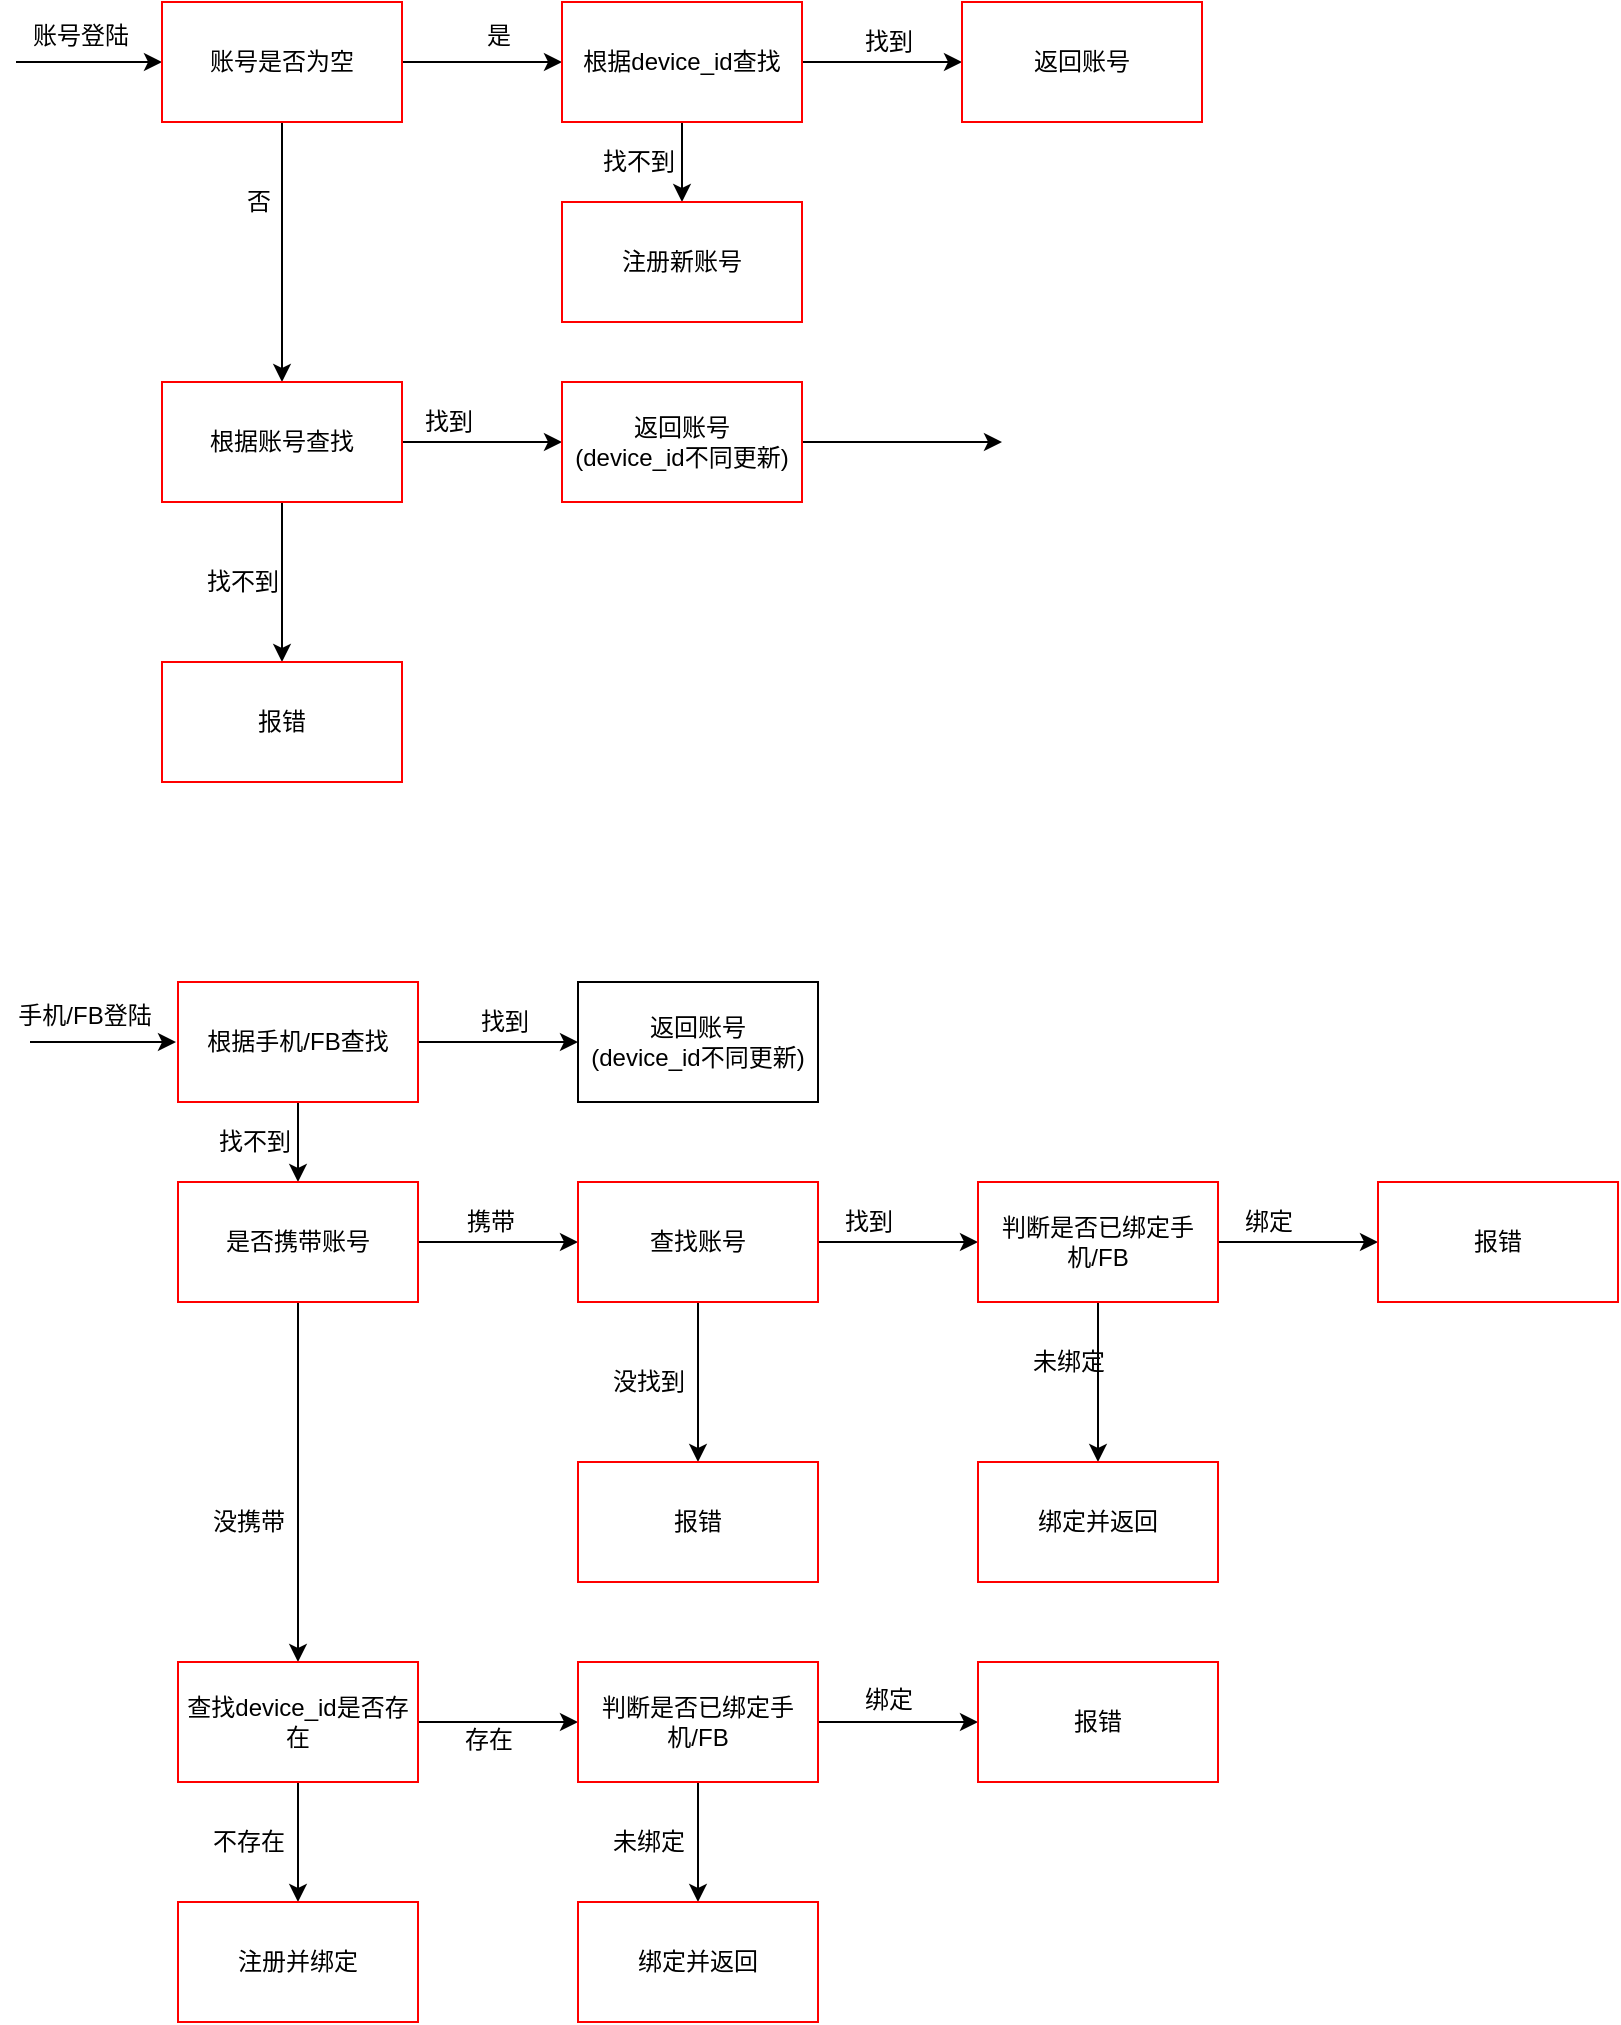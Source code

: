 <mxfile version="14.6.9" type="github">
  <diagram id="_5SUATx5Qh94MsyphIVc" name="Page-1">
    <mxGraphModel dx="1422" dy="756" grid="1" gridSize="10" guides="1" tooltips="1" connect="1" arrows="1" fold="1" page="1" pageScale="1" pageWidth="827" pageHeight="1169" math="0" shadow="0">
      <root>
        <mxCell id="0" />
        <mxCell id="1" parent="0" />
        <mxCell id="siiP2Zlp8xh198dHxCed-1" value="" style="endArrow=classic;html=1;" parent="1" target="siiP2Zlp8xh198dHxCed-2" edge="1">
          <mxGeometry width="50" height="50" relative="1" as="geometry">
            <mxPoint x="74" y="320" as="sourcePoint" />
            <mxPoint x="207" y="320" as="targetPoint" />
          </mxGeometry>
        </mxCell>
        <mxCell id="siiP2Zlp8xh198dHxCed-5" value="" style="edgeStyle=orthogonalEdgeStyle;rounded=0;orthogonalLoop=1;jettySize=auto;html=1;" parent="1" source="siiP2Zlp8xh198dHxCed-2" target="siiP2Zlp8xh198dHxCed-4" edge="1">
          <mxGeometry relative="1" as="geometry" />
        </mxCell>
        <mxCell id="siiP2Zlp8xh198dHxCed-9" value="" style="edgeStyle=orthogonalEdgeStyle;rounded=0;orthogonalLoop=1;jettySize=auto;html=1;" parent="1" source="siiP2Zlp8xh198dHxCed-2" target="siiP2Zlp8xh198dHxCed-8" edge="1">
          <mxGeometry relative="1" as="geometry" />
        </mxCell>
        <mxCell id="siiP2Zlp8xh198dHxCed-2" value="账号是否为空" style="rounded=0;whiteSpace=wrap;html=1;strokeColor=#FF0000;" parent="1" vertex="1">
          <mxGeometry x="147" y="290" width="120" height="60" as="geometry" />
        </mxCell>
        <mxCell id="siiP2Zlp8xh198dHxCed-3" value="账号登陆" style="text;html=1;strokeColor=none;fillColor=none;align=center;verticalAlign=middle;whiteSpace=wrap;rounded=0;" parent="1" vertex="1">
          <mxGeometry x="73" y="297" width="67" height="20" as="geometry" />
        </mxCell>
        <mxCell id="siiP2Zlp8xh198dHxCed-11" value="" style="edgeStyle=orthogonalEdgeStyle;rounded=0;orthogonalLoop=1;jettySize=auto;html=1;" parent="1" source="siiP2Zlp8xh198dHxCed-4" target="siiP2Zlp8xh198dHxCed-10" edge="1">
          <mxGeometry relative="1" as="geometry" />
        </mxCell>
        <mxCell id="siiP2Zlp8xh198dHxCed-14" value="" style="edgeStyle=orthogonalEdgeStyle;rounded=0;orthogonalLoop=1;jettySize=auto;html=1;" parent="1" source="siiP2Zlp8xh198dHxCed-4" target="siiP2Zlp8xh198dHxCed-13" edge="1">
          <mxGeometry relative="1" as="geometry" />
        </mxCell>
        <mxCell id="siiP2Zlp8xh198dHxCed-4" value="根据device_id查找" style="whiteSpace=wrap;html=1;rounded=0;strokeColor=#FF0000;" parent="1" vertex="1">
          <mxGeometry x="347" y="290" width="120" height="60" as="geometry" />
        </mxCell>
        <mxCell id="siiP2Zlp8xh198dHxCed-6" value="是" style="text;html=1;align=center;verticalAlign=middle;resizable=0;points=[];autosize=1;" parent="1" vertex="1">
          <mxGeometry x="300" y="297" width="30" height="20" as="geometry" />
        </mxCell>
        <mxCell id="siiP2Zlp8xh198dHxCed-7" value="否" style="text;html=1;align=center;verticalAlign=middle;resizable=0;points=[];autosize=1;" parent="1" vertex="1">
          <mxGeometry x="180" y="380" width="30" height="20" as="geometry" />
        </mxCell>
        <mxCell id="siiP2Zlp8xh198dHxCed-19" value="" style="edgeStyle=orthogonalEdgeStyle;rounded=0;orthogonalLoop=1;jettySize=auto;html=1;" parent="1" source="siiP2Zlp8xh198dHxCed-8" target="siiP2Zlp8xh198dHxCed-18" edge="1">
          <mxGeometry relative="1" as="geometry" />
        </mxCell>
        <mxCell id="siiP2Zlp8xh198dHxCed-22" value="" style="edgeStyle=orthogonalEdgeStyle;rounded=0;orthogonalLoop=1;jettySize=auto;html=1;" parent="1" source="siiP2Zlp8xh198dHxCed-8" target="siiP2Zlp8xh198dHxCed-21" edge="1">
          <mxGeometry relative="1" as="geometry" />
        </mxCell>
        <mxCell id="siiP2Zlp8xh198dHxCed-8" value="根据账号查找" style="whiteSpace=wrap;html=1;rounded=0;strokeColor=#FF0000;" parent="1" vertex="1">
          <mxGeometry x="147" y="480" width="120" height="60" as="geometry" />
        </mxCell>
        <mxCell id="siiP2Zlp8xh198dHxCed-10" value="返回账号" style="whiteSpace=wrap;html=1;rounded=0;strokeColor=#FF0000;" parent="1" vertex="1">
          <mxGeometry x="547" y="290" width="120" height="60" as="geometry" />
        </mxCell>
        <mxCell id="siiP2Zlp8xh198dHxCed-12" value="找到" style="text;html=1;align=center;verticalAlign=middle;resizable=0;points=[];autosize=1;" parent="1" vertex="1">
          <mxGeometry x="490" y="300" width="40" height="20" as="geometry" />
        </mxCell>
        <mxCell id="siiP2Zlp8xh198dHxCed-13" value="注册新账号" style="whiteSpace=wrap;html=1;rounded=0;strokeColor=#FF0000;" parent="1" vertex="1">
          <mxGeometry x="347" y="390" width="120" height="60" as="geometry" />
        </mxCell>
        <mxCell id="siiP2Zlp8xh198dHxCed-15" value="找不到" style="text;html=1;align=center;verticalAlign=middle;resizable=0;points=[];autosize=1;" parent="1" vertex="1">
          <mxGeometry x="360" y="360" width="50" height="20" as="geometry" />
        </mxCell>
        <mxCell id="siiP2Zlp8xh198dHxCed-94" value="" style="edgeStyle=orthogonalEdgeStyle;rounded=0;orthogonalLoop=1;jettySize=auto;html=1;" parent="1" source="siiP2Zlp8xh198dHxCed-18" edge="1">
          <mxGeometry relative="1" as="geometry">
            <mxPoint x="567" y="510" as="targetPoint" />
          </mxGeometry>
        </mxCell>
        <mxCell id="siiP2Zlp8xh198dHxCed-18" value="返回账号&lt;br&gt;(device_id不同更新)" style="whiteSpace=wrap;html=1;rounded=0;strokeColor=#FF0000;" parent="1" vertex="1">
          <mxGeometry x="347" y="480" width="120" height="60" as="geometry" />
        </mxCell>
        <mxCell id="siiP2Zlp8xh198dHxCed-20" value="找到" style="text;html=1;align=center;verticalAlign=middle;resizable=0;points=[];autosize=1;" parent="1" vertex="1">
          <mxGeometry x="270" y="490" width="40" height="20" as="geometry" />
        </mxCell>
        <mxCell id="siiP2Zlp8xh198dHxCed-21" value="报错" style="whiteSpace=wrap;html=1;rounded=0;strokeColor=#FF0000;" parent="1" vertex="1">
          <mxGeometry x="147" y="620" width="120" height="60" as="geometry" />
        </mxCell>
        <mxCell id="siiP2Zlp8xh198dHxCed-23" value="找不到" style="text;html=1;align=center;verticalAlign=middle;resizable=0;points=[];autosize=1;" parent="1" vertex="1">
          <mxGeometry x="162" y="570" width="50" height="20" as="geometry" />
        </mxCell>
        <mxCell id="siiP2Zlp8xh198dHxCed-24" value="" style="endArrow=classic;html=1;" parent="1" edge="1">
          <mxGeometry width="50" height="50" relative="1" as="geometry">
            <mxPoint x="81" y="810" as="sourcePoint" />
            <mxPoint x="154" y="810" as="targetPoint" />
          </mxGeometry>
        </mxCell>
        <mxCell id="siiP2Zlp8xh198dHxCed-28" value="手机/FB登陆" style="text;html=1;strokeColor=none;fillColor=none;align=center;verticalAlign=middle;whiteSpace=wrap;rounded=0;" parent="1" vertex="1">
          <mxGeometry x="70" y="787" width="77" height="20" as="geometry" />
        </mxCell>
        <mxCell id="siiP2Zlp8xh198dHxCed-29" value="" style="edgeStyle=orthogonalEdgeStyle;rounded=0;orthogonalLoop=1;jettySize=auto;html=1;" parent="1" source="siiP2Zlp8xh198dHxCed-31" target="siiP2Zlp8xh198dHxCed-37" edge="1">
          <mxGeometry relative="1" as="geometry" />
        </mxCell>
        <mxCell id="siiP2Zlp8xh198dHxCed-30" value="" style="edgeStyle=orthogonalEdgeStyle;rounded=0;orthogonalLoop=1;jettySize=auto;html=1;" parent="1" source="siiP2Zlp8xh198dHxCed-31" target="siiP2Zlp8xh198dHxCed-39" edge="1">
          <mxGeometry relative="1" as="geometry" />
        </mxCell>
        <mxCell id="siiP2Zlp8xh198dHxCed-31" value="根据手机/FB查找" style="whiteSpace=wrap;html=1;rounded=0;strokeColor=#FF0000;" parent="1" vertex="1">
          <mxGeometry x="155" y="780" width="120" height="60" as="geometry" />
        </mxCell>
        <mxCell id="siiP2Zlp8xh198dHxCed-37" value="返回账号&lt;br&gt;(device_id不同更新)" style="whiteSpace=wrap;html=1;rounded=0;" parent="1" vertex="1">
          <mxGeometry x="355" y="780" width="120" height="60" as="geometry" />
        </mxCell>
        <mxCell id="siiP2Zlp8xh198dHxCed-38" value="找到" style="text;html=1;align=center;verticalAlign=middle;resizable=0;points=[];autosize=1;" parent="1" vertex="1">
          <mxGeometry x="298" y="790" width="40" height="20" as="geometry" />
        </mxCell>
        <mxCell id="siiP2Zlp8xh198dHxCed-46" value="" style="edgeStyle=orthogonalEdgeStyle;rounded=0;orthogonalLoop=1;jettySize=auto;html=1;" parent="1" source="siiP2Zlp8xh198dHxCed-39" target="siiP2Zlp8xh198dHxCed-45" edge="1">
          <mxGeometry relative="1" as="geometry" />
        </mxCell>
        <mxCell id="siiP2Zlp8xh198dHxCed-75" value="" style="edgeStyle=orthogonalEdgeStyle;rounded=0;orthogonalLoop=1;jettySize=auto;html=1;entryX=0.5;entryY=0;entryDx=0;entryDy=0;" parent="1" source="siiP2Zlp8xh198dHxCed-39" target="siiP2Zlp8xh198dHxCed-41" edge="1">
          <mxGeometry relative="1" as="geometry">
            <mxPoint x="215" y="1020" as="targetPoint" />
          </mxGeometry>
        </mxCell>
        <mxCell id="siiP2Zlp8xh198dHxCed-39" value="是否携带账号" style="whiteSpace=wrap;html=1;rounded=0;strokeColor=#FF0000;" parent="1" vertex="1">
          <mxGeometry x="155" y="880" width="120" height="60" as="geometry" />
        </mxCell>
        <mxCell id="siiP2Zlp8xh198dHxCed-40" value="找不到" style="text;html=1;align=center;verticalAlign=middle;resizable=0;points=[];autosize=1;" parent="1" vertex="1">
          <mxGeometry x="168" y="850" width="50" height="20" as="geometry" />
        </mxCell>
        <mxCell id="siiP2Zlp8xh198dHxCed-69" value="" style="edgeStyle=orthogonalEdgeStyle;rounded=0;orthogonalLoop=1;jettySize=auto;html=1;entryX=0;entryY=0.5;entryDx=0;entryDy=0;" parent="1" source="siiP2Zlp8xh198dHxCed-41" target="siiP2Zlp8xh198dHxCed-84" edge="1">
          <mxGeometry relative="1" as="geometry">
            <mxPoint x="320" y="1100" as="targetPoint" />
          </mxGeometry>
        </mxCell>
        <mxCell id="siiP2Zlp8xh198dHxCed-72" value="" style="edgeStyle=orthogonalEdgeStyle;rounded=0;orthogonalLoop=1;jettySize=auto;html=1;" parent="1" source="siiP2Zlp8xh198dHxCed-41" target="siiP2Zlp8xh198dHxCed-71" edge="1">
          <mxGeometry relative="1" as="geometry" />
        </mxCell>
        <mxCell id="siiP2Zlp8xh198dHxCed-41" value="&lt;span&gt;查找device_id是否存在&lt;/span&gt;" style="whiteSpace=wrap;html=1;rounded=0;strokeColor=#FF0000;" parent="1" vertex="1">
          <mxGeometry x="155" y="1120" width="120" height="60" as="geometry" />
        </mxCell>
        <mxCell id="siiP2Zlp8xh198dHxCed-42" value="没携带" style="text;html=1;align=center;verticalAlign=middle;resizable=0;points=[];autosize=1;" parent="1" vertex="1">
          <mxGeometry x="165" y="1040" width="50" height="20" as="geometry" />
        </mxCell>
        <mxCell id="siiP2Zlp8xh198dHxCed-59" value="" style="edgeStyle=orthogonalEdgeStyle;rounded=0;orthogonalLoop=1;jettySize=auto;html=1;" parent="1" source="siiP2Zlp8xh198dHxCed-45" target="siiP2Zlp8xh198dHxCed-58" edge="1">
          <mxGeometry relative="1" as="geometry" />
        </mxCell>
        <mxCell id="siiP2Zlp8xh198dHxCed-62" value="" style="edgeStyle=orthogonalEdgeStyle;rounded=0;orthogonalLoop=1;jettySize=auto;html=1;" parent="1" source="siiP2Zlp8xh198dHxCed-45" target="siiP2Zlp8xh198dHxCed-61" edge="1">
          <mxGeometry relative="1" as="geometry" />
        </mxCell>
        <mxCell id="siiP2Zlp8xh198dHxCed-45" value="查找账号" style="whiteSpace=wrap;html=1;rounded=0;strokeColor=#FF0000;" parent="1" vertex="1">
          <mxGeometry x="355" y="880" width="120" height="60" as="geometry" />
        </mxCell>
        <mxCell id="siiP2Zlp8xh198dHxCed-47" value="携带" style="text;html=1;align=center;verticalAlign=middle;resizable=0;points=[];autosize=1;" parent="1" vertex="1">
          <mxGeometry x="291" y="890" width="40" height="20" as="geometry" />
        </mxCell>
        <mxCell id="siiP2Zlp8xh198dHxCed-77" value="" style="edgeStyle=orthogonalEdgeStyle;rounded=0;orthogonalLoop=1;jettySize=auto;html=1;" parent="1" source="siiP2Zlp8xh198dHxCed-58" target="siiP2Zlp8xh198dHxCed-76" edge="1">
          <mxGeometry relative="1" as="geometry" />
        </mxCell>
        <mxCell id="siiP2Zlp8xh198dHxCed-80" value="" style="edgeStyle=orthogonalEdgeStyle;rounded=0;orthogonalLoop=1;jettySize=auto;html=1;" parent="1" source="siiP2Zlp8xh198dHxCed-58" target="siiP2Zlp8xh198dHxCed-79" edge="1">
          <mxGeometry relative="1" as="geometry" />
        </mxCell>
        <mxCell id="siiP2Zlp8xh198dHxCed-58" value="判断是否已绑定手机/FB" style="whiteSpace=wrap;html=1;rounded=0;strokeColor=#FF0000;" parent="1" vertex="1">
          <mxGeometry x="555" y="880" width="120" height="60" as="geometry" />
        </mxCell>
        <mxCell id="siiP2Zlp8xh198dHxCed-60" value="找到" style="text;html=1;align=center;verticalAlign=middle;resizable=0;points=[];autosize=1;" parent="1" vertex="1">
          <mxGeometry x="480" y="890" width="40" height="20" as="geometry" />
        </mxCell>
        <mxCell id="siiP2Zlp8xh198dHxCed-61" value="报错" style="whiteSpace=wrap;html=1;rounded=0;strokeColor=#FF0000;" parent="1" vertex="1">
          <mxGeometry x="355" y="1020" width="120" height="60" as="geometry" />
        </mxCell>
        <mxCell id="siiP2Zlp8xh198dHxCed-63" value="没找到" style="text;html=1;align=center;verticalAlign=middle;resizable=0;points=[];autosize=1;" parent="1" vertex="1">
          <mxGeometry x="365" y="970" width="50" height="20" as="geometry" />
        </mxCell>
        <mxCell id="siiP2Zlp8xh198dHxCed-70" value="存在" style="text;html=1;align=center;verticalAlign=middle;resizable=0;points=[];autosize=1;" parent="1" vertex="1">
          <mxGeometry x="290" y="1149" width="40" height="20" as="geometry" />
        </mxCell>
        <mxCell id="siiP2Zlp8xh198dHxCed-71" value="注册并绑定" style="whiteSpace=wrap;html=1;rounded=0;strokeColor=#FF0000;" parent="1" vertex="1">
          <mxGeometry x="155" y="1240" width="120" height="60" as="geometry" />
        </mxCell>
        <mxCell id="siiP2Zlp8xh198dHxCed-73" value="不存在" style="text;html=1;align=center;verticalAlign=middle;resizable=0;points=[];autosize=1;" parent="1" vertex="1">
          <mxGeometry x="165" y="1200" width="50" height="20" as="geometry" />
        </mxCell>
        <mxCell id="siiP2Zlp8xh198dHxCed-76" value="报错" style="whiteSpace=wrap;html=1;rounded=0;strokeColor=#FF0000;" parent="1" vertex="1">
          <mxGeometry x="755" y="880" width="120" height="60" as="geometry" />
        </mxCell>
        <mxCell id="siiP2Zlp8xh198dHxCed-78" value="绑定" style="text;html=1;align=center;verticalAlign=middle;resizable=0;points=[];autosize=1;" parent="1" vertex="1">
          <mxGeometry x="680" y="890" width="40" height="20" as="geometry" />
        </mxCell>
        <mxCell id="siiP2Zlp8xh198dHxCed-79" value="&lt;span&gt;绑定并返回&lt;/span&gt;" style="whiteSpace=wrap;html=1;rounded=0;strokeColor=#FF0000;" parent="1" vertex="1">
          <mxGeometry x="555" y="1020" width="120" height="60" as="geometry" />
        </mxCell>
        <mxCell id="siiP2Zlp8xh198dHxCed-81" value="未绑定" style="text;html=1;align=center;verticalAlign=middle;resizable=0;points=[];autosize=1;" parent="1" vertex="1">
          <mxGeometry x="575" y="960" width="50" height="20" as="geometry" />
        </mxCell>
        <mxCell id="siiP2Zlp8xh198dHxCed-82" value="" style="edgeStyle=orthogonalEdgeStyle;rounded=0;orthogonalLoop=1;jettySize=auto;html=1;" parent="1" source="siiP2Zlp8xh198dHxCed-84" target="siiP2Zlp8xh198dHxCed-85" edge="1">
          <mxGeometry relative="1" as="geometry" />
        </mxCell>
        <mxCell id="siiP2Zlp8xh198dHxCed-83" value="" style="edgeStyle=orthogonalEdgeStyle;rounded=0;orthogonalLoop=1;jettySize=auto;html=1;" parent="1" source="siiP2Zlp8xh198dHxCed-84" target="siiP2Zlp8xh198dHxCed-87" edge="1">
          <mxGeometry relative="1" as="geometry" />
        </mxCell>
        <mxCell id="siiP2Zlp8xh198dHxCed-84" value="判断是否已绑定手机/FB" style="whiteSpace=wrap;html=1;rounded=0;strokeColor=#FF0000;" parent="1" vertex="1">
          <mxGeometry x="355" y="1120" width="120" height="60" as="geometry" />
        </mxCell>
        <mxCell id="siiP2Zlp8xh198dHxCed-85" value="报错" style="whiteSpace=wrap;html=1;rounded=0;strokeColor=#FF0000;" parent="1" vertex="1">
          <mxGeometry x="555" y="1120" width="120" height="60" as="geometry" />
        </mxCell>
        <mxCell id="siiP2Zlp8xh198dHxCed-86" value="绑定" style="text;html=1;align=center;verticalAlign=middle;resizable=0;points=[];autosize=1;" parent="1" vertex="1">
          <mxGeometry x="490" y="1129" width="40" height="20" as="geometry" />
        </mxCell>
        <mxCell id="siiP2Zlp8xh198dHxCed-87" value="&lt;span&gt;绑定并返回&lt;/span&gt;" style="whiteSpace=wrap;html=1;rounded=0;strokeColor=#FF0000;" parent="1" vertex="1">
          <mxGeometry x="355" y="1240" width="120" height="60" as="geometry" />
        </mxCell>
        <mxCell id="siiP2Zlp8xh198dHxCed-88" value="未绑定" style="text;html=1;align=center;verticalAlign=middle;resizable=0;points=[];autosize=1;" parent="1" vertex="1">
          <mxGeometry x="365" y="1200" width="50" height="20" as="geometry" />
        </mxCell>
      </root>
    </mxGraphModel>
  </diagram>
</mxfile>
